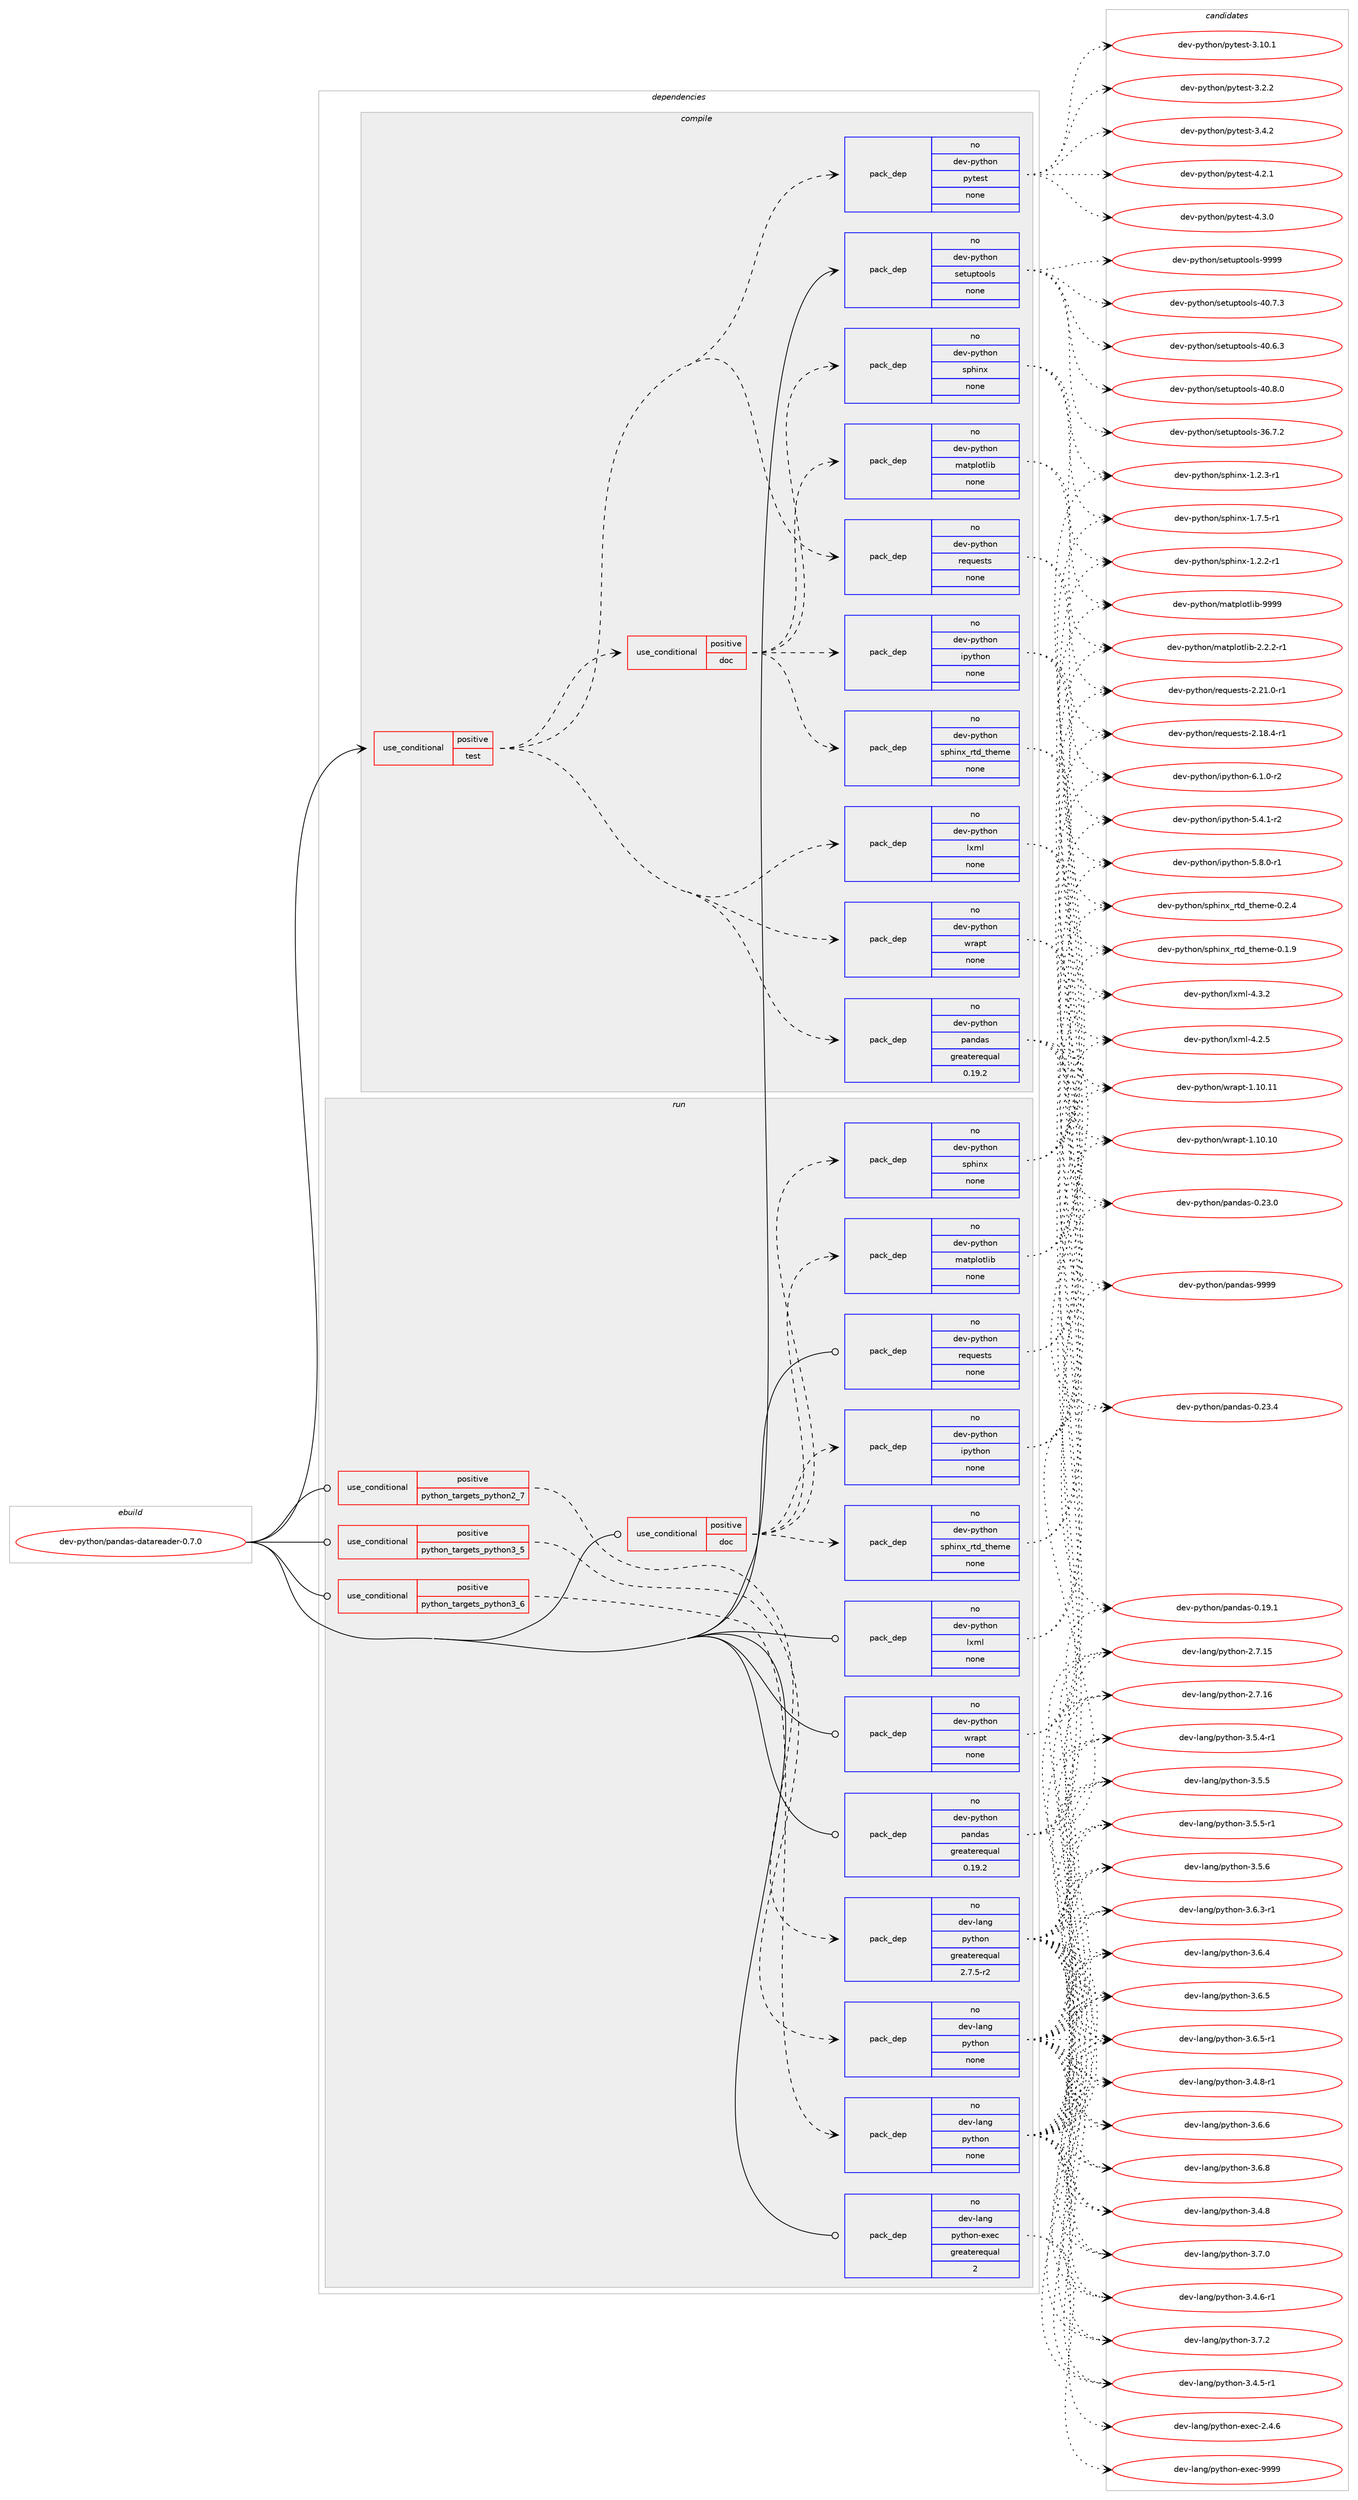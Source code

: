 digraph prolog {

# *************
# Graph options
# *************

newrank=true;
concentrate=true;
compound=true;
graph [rankdir=LR,fontname=Helvetica,fontsize=10,ranksep=1.5];#, ranksep=2.5, nodesep=0.2];
edge  [arrowhead=vee];
node  [fontname=Helvetica,fontsize=10];

# **********
# The ebuild
# **********

subgraph cluster_leftcol {
color=gray;
rank=same;
label=<<i>ebuild</i>>;
id [label="dev-python/pandas-datareader-0.7.0", color=red, width=4, href="../dev-python/pandas-datareader-0.7.0.svg"];
}

# ****************
# The dependencies
# ****************

subgraph cluster_midcol {
color=gray;
label=<<i>dependencies</i>>;
subgraph cluster_compile {
fillcolor="#eeeeee";
style=filled;
label=<<i>compile</i>>;
subgraph cond378967 {
dependency1424215 [label=<<TABLE BORDER="0" CELLBORDER="1" CELLSPACING="0" CELLPADDING="4"><TR><TD ROWSPAN="3" CELLPADDING="10">use_conditional</TD></TR><TR><TD>positive</TD></TR><TR><TD>test</TD></TR></TABLE>>, shape=none, color=red];
subgraph pack1021938 {
dependency1424216 [label=<<TABLE BORDER="0" CELLBORDER="1" CELLSPACING="0" CELLPADDING="4" WIDTH="220"><TR><TD ROWSPAN="6" CELLPADDING="30">pack_dep</TD></TR><TR><TD WIDTH="110">no</TD></TR><TR><TD>dev-python</TD></TR><TR><TD>lxml</TD></TR><TR><TD>none</TD></TR><TR><TD></TD></TR></TABLE>>, shape=none, color=blue];
}
dependency1424215:e -> dependency1424216:w [weight=20,style="dashed",arrowhead="vee"];
subgraph pack1021939 {
dependency1424217 [label=<<TABLE BORDER="0" CELLBORDER="1" CELLSPACING="0" CELLPADDING="4" WIDTH="220"><TR><TD ROWSPAN="6" CELLPADDING="30">pack_dep</TD></TR><TR><TD WIDTH="110">no</TD></TR><TR><TD>dev-python</TD></TR><TR><TD>pandas</TD></TR><TR><TD>greaterequal</TD></TR><TR><TD>0.19.2</TD></TR></TABLE>>, shape=none, color=blue];
}
dependency1424215:e -> dependency1424217:w [weight=20,style="dashed",arrowhead="vee"];
subgraph pack1021940 {
dependency1424218 [label=<<TABLE BORDER="0" CELLBORDER="1" CELLSPACING="0" CELLPADDING="4" WIDTH="220"><TR><TD ROWSPAN="6" CELLPADDING="30">pack_dep</TD></TR><TR><TD WIDTH="110">no</TD></TR><TR><TD>dev-python</TD></TR><TR><TD>requests</TD></TR><TR><TD>none</TD></TR><TR><TD></TD></TR></TABLE>>, shape=none, color=blue];
}
dependency1424215:e -> dependency1424218:w [weight=20,style="dashed",arrowhead="vee"];
subgraph pack1021941 {
dependency1424219 [label=<<TABLE BORDER="0" CELLBORDER="1" CELLSPACING="0" CELLPADDING="4" WIDTH="220"><TR><TD ROWSPAN="6" CELLPADDING="30">pack_dep</TD></TR><TR><TD WIDTH="110">no</TD></TR><TR><TD>dev-python</TD></TR><TR><TD>wrapt</TD></TR><TR><TD>none</TD></TR><TR><TD></TD></TR></TABLE>>, shape=none, color=blue];
}
dependency1424215:e -> dependency1424219:w [weight=20,style="dashed",arrowhead="vee"];
subgraph cond378968 {
dependency1424220 [label=<<TABLE BORDER="0" CELLBORDER="1" CELLSPACING="0" CELLPADDING="4"><TR><TD ROWSPAN="3" CELLPADDING="10">use_conditional</TD></TR><TR><TD>positive</TD></TR><TR><TD>doc</TD></TR></TABLE>>, shape=none, color=red];
subgraph pack1021942 {
dependency1424221 [label=<<TABLE BORDER="0" CELLBORDER="1" CELLSPACING="0" CELLPADDING="4" WIDTH="220"><TR><TD ROWSPAN="6" CELLPADDING="30">pack_dep</TD></TR><TR><TD WIDTH="110">no</TD></TR><TR><TD>dev-python</TD></TR><TR><TD>ipython</TD></TR><TR><TD>none</TD></TR><TR><TD></TD></TR></TABLE>>, shape=none, color=blue];
}
dependency1424220:e -> dependency1424221:w [weight=20,style="dashed",arrowhead="vee"];
subgraph pack1021943 {
dependency1424222 [label=<<TABLE BORDER="0" CELLBORDER="1" CELLSPACING="0" CELLPADDING="4" WIDTH="220"><TR><TD ROWSPAN="6" CELLPADDING="30">pack_dep</TD></TR><TR><TD WIDTH="110">no</TD></TR><TR><TD>dev-python</TD></TR><TR><TD>matplotlib</TD></TR><TR><TD>none</TD></TR><TR><TD></TD></TR></TABLE>>, shape=none, color=blue];
}
dependency1424220:e -> dependency1424222:w [weight=20,style="dashed",arrowhead="vee"];
subgraph pack1021944 {
dependency1424223 [label=<<TABLE BORDER="0" CELLBORDER="1" CELLSPACING="0" CELLPADDING="4" WIDTH="220"><TR><TD ROWSPAN="6" CELLPADDING="30">pack_dep</TD></TR><TR><TD WIDTH="110">no</TD></TR><TR><TD>dev-python</TD></TR><TR><TD>sphinx</TD></TR><TR><TD>none</TD></TR><TR><TD></TD></TR></TABLE>>, shape=none, color=blue];
}
dependency1424220:e -> dependency1424223:w [weight=20,style="dashed",arrowhead="vee"];
subgraph pack1021945 {
dependency1424224 [label=<<TABLE BORDER="0" CELLBORDER="1" CELLSPACING="0" CELLPADDING="4" WIDTH="220"><TR><TD ROWSPAN="6" CELLPADDING="30">pack_dep</TD></TR><TR><TD WIDTH="110">no</TD></TR><TR><TD>dev-python</TD></TR><TR><TD>sphinx_rtd_theme</TD></TR><TR><TD>none</TD></TR><TR><TD></TD></TR></TABLE>>, shape=none, color=blue];
}
dependency1424220:e -> dependency1424224:w [weight=20,style="dashed",arrowhead="vee"];
}
dependency1424215:e -> dependency1424220:w [weight=20,style="dashed",arrowhead="vee"];
subgraph pack1021946 {
dependency1424225 [label=<<TABLE BORDER="0" CELLBORDER="1" CELLSPACING="0" CELLPADDING="4" WIDTH="220"><TR><TD ROWSPAN="6" CELLPADDING="30">pack_dep</TD></TR><TR><TD WIDTH="110">no</TD></TR><TR><TD>dev-python</TD></TR><TR><TD>pytest</TD></TR><TR><TD>none</TD></TR><TR><TD></TD></TR></TABLE>>, shape=none, color=blue];
}
dependency1424215:e -> dependency1424225:w [weight=20,style="dashed",arrowhead="vee"];
}
id:e -> dependency1424215:w [weight=20,style="solid",arrowhead="vee"];
subgraph pack1021947 {
dependency1424226 [label=<<TABLE BORDER="0" CELLBORDER="1" CELLSPACING="0" CELLPADDING="4" WIDTH="220"><TR><TD ROWSPAN="6" CELLPADDING="30">pack_dep</TD></TR><TR><TD WIDTH="110">no</TD></TR><TR><TD>dev-python</TD></TR><TR><TD>setuptools</TD></TR><TR><TD>none</TD></TR><TR><TD></TD></TR></TABLE>>, shape=none, color=blue];
}
id:e -> dependency1424226:w [weight=20,style="solid",arrowhead="vee"];
}
subgraph cluster_compileandrun {
fillcolor="#eeeeee";
style=filled;
label=<<i>compile and run</i>>;
}
subgraph cluster_run {
fillcolor="#eeeeee";
style=filled;
label=<<i>run</i>>;
subgraph cond378969 {
dependency1424227 [label=<<TABLE BORDER="0" CELLBORDER="1" CELLSPACING="0" CELLPADDING="4"><TR><TD ROWSPAN="3" CELLPADDING="10">use_conditional</TD></TR><TR><TD>positive</TD></TR><TR><TD>doc</TD></TR></TABLE>>, shape=none, color=red];
subgraph pack1021948 {
dependency1424228 [label=<<TABLE BORDER="0" CELLBORDER="1" CELLSPACING="0" CELLPADDING="4" WIDTH="220"><TR><TD ROWSPAN="6" CELLPADDING="30">pack_dep</TD></TR><TR><TD WIDTH="110">no</TD></TR><TR><TD>dev-python</TD></TR><TR><TD>ipython</TD></TR><TR><TD>none</TD></TR><TR><TD></TD></TR></TABLE>>, shape=none, color=blue];
}
dependency1424227:e -> dependency1424228:w [weight=20,style="dashed",arrowhead="vee"];
subgraph pack1021949 {
dependency1424229 [label=<<TABLE BORDER="0" CELLBORDER="1" CELLSPACING="0" CELLPADDING="4" WIDTH="220"><TR><TD ROWSPAN="6" CELLPADDING="30">pack_dep</TD></TR><TR><TD WIDTH="110">no</TD></TR><TR><TD>dev-python</TD></TR><TR><TD>matplotlib</TD></TR><TR><TD>none</TD></TR><TR><TD></TD></TR></TABLE>>, shape=none, color=blue];
}
dependency1424227:e -> dependency1424229:w [weight=20,style="dashed",arrowhead="vee"];
subgraph pack1021950 {
dependency1424230 [label=<<TABLE BORDER="0" CELLBORDER="1" CELLSPACING="0" CELLPADDING="4" WIDTH="220"><TR><TD ROWSPAN="6" CELLPADDING="30">pack_dep</TD></TR><TR><TD WIDTH="110">no</TD></TR><TR><TD>dev-python</TD></TR><TR><TD>sphinx</TD></TR><TR><TD>none</TD></TR><TR><TD></TD></TR></TABLE>>, shape=none, color=blue];
}
dependency1424227:e -> dependency1424230:w [weight=20,style="dashed",arrowhead="vee"];
subgraph pack1021951 {
dependency1424231 [label=<<TABLE BORDER="0" CELLBORDER="1" CELLSPACING="0" CELLPADDING="4" WIDTH="220"><TR><TD ROWSPAN="6" CELLPADDING="30">pack_dep</TD></TR><TR><TD WIDTH="110">no</TD></TR><TR><TD>dev-python</TD></TR><TR><TD>sphinx_rtd_theme</TD></TR><TR><TD>none</TD></TR><TR><TD></TD></TR></TABLE>>, shape=none, color=blue];
}
dependency1424227:e -> dependency1424231:w [weight=20,style="dashed",arrowhead="vee"];
}
id:e -> dependency1424227:w [weight=20,style="solid",arrowhead="odot"];
subgraph cond378970 {
dependency1424232 [label=<<TABLE BORDER="0" CELLBORDER="1" CELLSPACING="0" CELLPADDING="4"><TR><TD ROWSPAN="3" CELLPADDING="10">use_conditional</TD></TR><TR><TD>positive</TD></TR><TR><TD>python_targets_python2_7</TD></TR></TABLE>>, shape=none, color=red];
subgraph pack1021952 {
dependency1424233 [label=<<TABLE BORDER="0" CELLBORDER="1" CELLSPACING="0" CELLPADDING="4" WIDTH="220"><TR><TD ROWSPAN="6" CELLPADDING="30">pack_dep</TD></TR><TR><TD WIDTH="110">no</TD></TR><TR><TD>dev-lang</TD></TR><TR><TD>python</TD></TR><TR><TD>greaterequal</TD></TR><TR><TD>2.7.5-r2</TD></TR></TABLE>>, shape=none, color=blue];
}
dependency1424232:e -> dependency1424233:w [weight=20,style="dashed",arrowhead="vee"];
}
id:e -> dependency1424232:w [weight=20,style="solid",arrowhead="odot"];
subgraph cond378971 {
dependency1424234 [label=<<TABLE BORDER="0" CELLBORDER="1" CELLSPACING="0" CELLPADDING="4"><TR><TD ROWSPAN="3" CELLPADDING="10">use_conditional</TD></TR><TR><TD>positive</TD></TR><TR><TD>python_targets_python3_5</TD></TR></TABLE>>, shape=none, color=red];
subgraph pack1021953 {
dependency1424235 [label=<<TABLE BORDER="0" CELLBORDER="1" CELLSPACING="0" CELLPADDING="4" WIDTH="220"><TR><TD ROWSPAN="6" CELLPADDING="30">pack_dep</TD></TR><TR><TD WIDTH="110">no</TD></TR><TR><TD>dev-lang</TD></TR><TR><TD>python</TD></TR><TR><TD>none</TD></TR><TR><TD></TD></TR></TABLE>>, shape=none, color=blue];
}
dependency1424234:e -> dependency1424235:w [weight=20,style="dashed",arrowhead="vee"];
}
id:e -> dependency1424234:w [weight=20,style="solid",arrowhead="odot"];
subgraph cond378972 {
dependency1424236 [label=<<TABLE BORDER="0" CELLBORDER="1" CELLSPACING="0" CELLPADDING="4"><TR><TD ROWSPAN="3" CELLPADDING="10">use_conditional</TD></TR><TR><TD>positive</TD></TR><TR><TD>python_targets_python3_6</TD></TR></TABLE>>, shape=none, color=red];
subgraph pack1021954 {
dependency1424237 [label=<<TABLE BORDER="0" CELLBORDER="1" CELLSPACING="0" CELLPADDING="4" WIDTH="220"><TR><TD ROWSPAN="6" CELLPADDING="30">pack_dep</TD></TR><TR><TD WIDTH="110">no</TD></TR><TR><TD>dev-lang</TD></TR><TR><TD>python</TD></TR><TR><TD>none</TD></TR><TR><TD></TD></TR></TABLE>>, shape=none, color=blue];
}
dependency1424236:e -> dependency1424237:w [weight=20,style="dashed",arrowhead="vee"];
}
id:e -> dependency1424236:w [weight=20,style="solid",arrowhead="odot"];
subgraph pack1021955 {
dependency1424238 [label=<<TABLE BORDER="0" CELLBORDER="1" CELLSPACING="0" CELLPADDING="4" WIDTH="220"><TR><TD ROWSPAN="6" CELLPADDING="30">pack_dep</TD></TR><TR><TD WIDTH="110">no</TD></TR><TR><TD>dev-lang</TD></TR><TR><TD>python-exec</TD></TR><TR><TD>greaterequal</TD></TR><TR><TD>2</TD></TR></TABLE>>, shape=none, color=blue];
}
id:e -> dependency1424238:w [weight=20,style="solid",arrowhead="odot"];
subgraph pack1021956 {
dependency1424239 [label=<<TABLE BORDER="0" CELLBORDER="1" CELLSPACING="0" CELLPADDING="4" WIDTH="220"><TR><TD ROWSPAN="6" CELLPADDING="30">pack_dep</TD></TR><TR><TD WIDTH="110">no</TD></TR><TR><TD>dev-python</TD></TR><TR><TD>lxml</TD></TR><TR><TD>none</TD></TR><TR><TD></TD></TR></TABLE>>, shape=none, color=blue];
}
id:e -> dependency1424239:w [weight=20,style="solid",arrowhead="odot"];
subgraph pack1021957 {
dependency1424240 [label=<<TABLE BORDER="0" CELLBORDER="1" CELLSPACING="0" CELLPADDING="4" WIDTH="220"><TR><TD ROWSPAN="6" CELLPADDING="30">pack_dep</TD></TR><TR><TD WIDTH="110">no</TD></TR><TR><TD>dev-python</TD></TR><TR><TD>pandas</TD></TR><TR><TD>greaterequal</TD></TR><TR><TD>0.19.2</TD></TR></TABLE>>, shape=none, color=blue];
}
id:e -> dependency1424240:w [weight=20,style="solid",arrowhead="odot"];
subgraph pack1021958 {
dependency1424241 [label=<<TABLE BORDER="0" CELLBORDER="1" CELLSPACING="0" CELLPADDING="4" WIDTH="220"><TR><TD ROWSPAN="6" CELLPADDING="30">pack_dep</TD></TR><TR><TD WIDTH="110">no</TD></TR><TR><TD>dev-python</TD></TR><TR><TD>requests</TD></TR><TR><TD>none</TD></TR><TR><TD></TD></TR></TABLE>>, shape=none, color=blue];
}
id:e -> dependency1424241:w [weight=20,style="solid",arrowhead="odot"];
subgraph pack1021959 {
dependency1424242 [label=<<TABLE BORDER="0" CELLBORDER="1" CELLSPACING="0" CELLPADDING="4" WIDTH="220"><TR><TD ROWSPAN="6" CELLPADDING="30">pack_dep</TD></TR><TR><TD WIDTH="110">no</TD></TR><TR><TD>dev-python</TD></TR><TR><TD>wrapt</TD></TR><TR><TD>none</TD></TR><TR><TD></TD></TR></TABLE>>, shape=none, color=blue];
}
id:e -> dependency1424242:w [weight=20,style="solid",arrowhead="odot"];
}
}

# **************
# The candidates
# **************

subgraph cluster_choices {
rank=same;
color=gray;
label=<<i>candidates</i>>;

subgraph choice1021938 {
color=black;
nodesep=1;
choice1001011184511212111610411111047108120109108455246504653 [label="dev-python/lxml-4.2.5", color=red, width=4,href="../dev-python/lxml-4.2.5.svg"];
choice1001011184511212111610411111047108120109108455246514650 [label="dev-python/lxml-4.3.2", color=red, width=4,href="../dev-python/lxml-4.3.2.svg"];
dependency1424216:e -> choice1001011184511212111610411111047108120109108455246504653:w [style=dotted,weight="100"];
dependency1424216:e -> choice1001011184511212111610411111047108120109108455246514650:w [style=dotted,weight="100"];
}
subgraph choice1021939 {
color=black;
nodesep=1;
choice1001011184511212111610411111047112971101009711545484649574649 [label="dev-python/pandas-0.19.1", color=red, width=4,href="../dev-python/pandas-0.19.1.svg"];
choice1001011184511212111610411111047112971101009711545484650514648 [label="dev-python/pandas-0.23.0", color=red, width=4,href="../dev-python/pandas-0.23.0.svg"];
choice1001011184511212111610411111047112971101009711545484650514652 [label="dev-python/pandas-0.23.4", color=red, width=4,href="../dev-python/pandas-0.23.4.svg"];
choice100101118451121211161041111104711297110100971154557575757 [label="dev-python/pandas-9999", color=red, width=4,href="../dev-python/pandas-9999.svg"];
dependency1424217:e -> choice1001011184511212111610411111047112971101009711545484649574649:w [style=dotted,weight="100"];
dependency1424217:e -> choice1001011184511212111610411111047112971101009711545484650514648:w [style=dotted,weight="100"];
dependency1424217:e -> choice1001011184511212111610411111047112971101009711545484650514652:w [style=dotted,weight="100"];
dependency1424217:e -> choice100101118451121211161041111104711297110100971154557575757:w [style=dotted,weight="100"];
}
subgraph choice1021940 {
color=black;
nodesep=1;
choice1001011184511212111610411111047114101113117101115116115455046495646524511449 [label="dev-python/requests-2.18.4-r1", color=red, width=4,href="../dev-python/requests-2.18.4-r1.svg"];
choice1001011184511212111610411111047114101113117101115116115455046504946484511449 [label="dev-python/requests-2.21.0-r1", color=red, width=4,href="../dev-python/requests-2.21.0-r1.svg"];
dependency1424218:e -> choice1001011184511212111610411111047114101113117101115116115455046495646524511449:w [style=dotted,weight="100"];
dependency1424218:e -> choice1001011184511212111610411111047114101113117101115116115455046504946484511449:w [style=dotted,weight="100"];
}
subgraph choice1021941 {
color=black;
nodesep=1;
choice1001011184511212111610411111047119114971121164549464948464948 [label="dev-python/wrapt-1.10.10", color=red, width=4,href="../dev-python/wrapt-1.10.10.svg"];
choice1001011184511212111610411111047119114971121164549464948464949 [label="dev-python/wrapt-1.10.11", color=red, width=4,href="../dev-python/wrapt-1.10.11.svg"];
dependency1424219:e -> choice1001011184511212111610411111047119114971121164549464948464948:w [style=dotted,weight="100"];
dependency1424219:e -> choice1001011184511212111610411111047119114971121164549464948464949:w [style=dotted,weight="100"];
}
subgraph choice1021942 {
color=black;
nodesep=1;
choice10010111845112121116104111110471051121211161041111104553465246494511450 [label="dev-python/ipython-5.4.1-r2", color=red, width=4,href="../dev-python/ipython-5.4.1-r2.svg"];
choice10010111845112121116104111110471051121211161041111104553465646484511449 [label="dev-python/ipython-5.8.0-r1", color=red, width=4,href="../dev-python/ipython-5.8.0-r1.svg"];
choice10010111845112121116104111110471051121211161041111104554464946484511450 [label="dev-python/ipython-6.1.0-r2", color=red, width=4,href="../dev-python/ipython-6.1.0-r2.svg"];
dependency1424221:e -> choice10010111845112121116104111110471051121211161041111104553465246494511450:w [style=dotted,weight="100"];
dependency1424221:e -> choice10010111845112121116104111110471051121211161041111104553465646484511449:w [style=dotted,weight="100"];
dependency1424221:e -> choice10010111845112121116104111110471051121211161041111104554464946484511450:w [style=dotted,weight="100"];
}
subgraph choice1021943 {
color=black;
nodesep=1;
choice100101118451121211161041111104710997116112108111116108105984550465046504511449 [label="dev-python/matplotlib-2.2.2-r1", color=red, width=4,href="../dev-python/matplotlib-2.2.2-r1.svg"];
choice100101118451121211161041111104710997116112108111116108105984557575757 [label="dev-python/matplotlib-9999", color=red, width=4,href="../dev-python/matplotlib-9999.svg"];
dependency1424222:e -> choice100101118451121211161041111104710997116112108111116108105984550465046504511449:w [style=dotted,weight="100"];
dependency1424222:e -> choice100101118451121211161041111104710997116112108111116108105984557575757:w [style=dotted,weight="100"];
}
subgraph choice1021944 {
color=black;
nodesep=1;
choice10010111845112121116104111110471151121041051101204549465046504511449 [label="dev-python/sphinx-1.2.2-r1", color=red, width=4,href="../dev-python/sphinx-1.2.2-r1.svg"];
choice10010111845112121116104111110471151121041051101204549465046514511449 [label="dev-python/sphinx-1.2.3-r1", color=red, width=4,href="../dev-python/sphinx-1.2.3-r1.svg"];
choice10010111845112121116104111110471151121041051101204549465546534511449 [label="dev-python/sphinx-1.7.5-r1", color=red, width=4,href="../dev-python/sphinx-1.7.5-r1.svg"];
dependency1424223:e -> choice10010111845112121116104111110471151121041051101204549465046504511449:w [style=dotted,weight="100"];
dependency1424223:e -> choice10010111845112121116104111110471151121041051101204549465046514511449:w [style=dotted,weight="100"];
dependency1424223:e -> choice10010111845112121116104111110471151121041051101204549465546534511449:w [style=dotted,weight="100"];
}
subgraph choice1021945 {
color=black;
nodesep=1;
choice10010111845112121116104111110471151121041051101209511411610095116104101109101454846494657 [label="dev-python/sphinx_rtd_theme-0.1.9", color=red, width=4,href="../dev-python/sphinx_rtd_theme-0.1.9.svg"];
choice10010111845112121116104111110471151121041051101209511411610095116104101109101454846504652 [label="dev-python/sphinx_rtd_theme-0.2.4", color=red, width=4,href="../dev-python/sphinx_rtd_theme-0.2.4.svg"];
dependency1424224:e -> choice10010111845112121116104111110471151121041051101209511411610095116104101109101454846494657:w [style=dotted,weight="100"];
dependency1424224:e -> choice10010111845112121116104111110471151121041051101209511411610095116104101109101454846504652:w [style=dotted,weight="100"];
}
subgraph choice1021946 {
color=black;
nodesep=1;
choice100101118451121211161041111104711212111610111511645514649484649 [label="dev-python/pytest-3.10.1", color=red, width=4,href="../dev-python/pytest-3.10.1.svg"];
choice1001011184511212111610411111047112121116101115116455146504650 [label="dev-python/pytest-3.2.2", color=red, width=4,href="../dev-python/pytest-3.2.2.svg"];
choice1001011184511212111610411111047112121116101115116455146524650 [label="dev-python/pytest-3.4.2", color=red, width=4,href="../dev-python/pytest-3.4.2.svg"];
choice1001011184511212111610411111047112121116101115116455246504649 [label="dev-python/pytest-4.2.1", color=red, width=4,href="../dev-python/pytest-4.2.1.svg"];
choice1001011184511212111610411111047112121116101115116455246514648 [label="dev-python/pytest-4.3.0", color=red, width=4,href="../dev-python/pytest-4.3.0.svg"];
dependency1424225:e -> choice100101118451121211161041111104711212111610111511645514649484649:w [style=dotted,weight="100"];
dependency1424225:e -> choice1001011184511212111610411111047112121116101115116455146504650:w [style=dotted,weight="100"];
dependency1424225:e -> choice1001011184511212111610411111047112121116101115116455146524650:w [style=dotted,weight="100"];
dependency1424225:e -> choice1001011184511212111610411111047112121116101115116455246504649:w [style=dotted,weight="100"];
dependency1424225:e -> choice1001011184511212111610411111047112121116101115116455246514648:w [style=dotted,weight="100"];
}
subgraph choice1021947 {
color=black;
nodesep=1;
choice100101118451121211161041111104711510111611711211611111110811545515446554650 [label="dev-python/setuptools-36.7.2", color=red, width=4,href="../dev-python/setuptools-36.7.2.svg"];
choice100101118451121211161041111104711510111611711211611111110811545524846544651 [label="dev-python/setuptools-40.6.3", color=red, width=4,href="../dev-python/setuptools-40.6.3.svg"];
choice100101118451121211161041111104711510111611711211611111110811545524846554651 [label="dev-python/setuptools-40.7.3", color=red, width=4,href="../dev-python/setuptools-40.7.3.svg"];
choice100101118451121211161041111104711510111611711211611111110811545524846564648 [label="dev-python/setuptools-40.8.0", color=red, width=4,href="../dev-python/setuptools-40.8.0.svg"];
choice10010111845112121116104111110471151011161171121161111111081154557575757 [label="dev-python/setuptools-9999", color=red, width=4,href="../dev-python/setuptools-9999.svg"];
dependency1424226:e -> choice100101118451121211161041111104711510111611711211611111110811545515446554650:w [style=dotted,weight="100"];
dependency1424226:e -> choice100101118451121211161041111104711510111611711211611111110811545524846544651:w [style=dotted,weight="100"];
dependency1424226:e -> choice100101118451121211161041111104711510111611711211611111110811545524846554651:w [style=dotted,weight="100"];
dependency1424226:e -> choice100101118451121211161041111104711510111611711211611111110811545524846564648:w [style=dotted,weight="100"];
dependency1424226:e -> choice10010111845112121116104111110471151011161171121161111111081154557575757:w [style=dotted,weight="100"];
}
subgraph choice1021948 {
color=black;
nodesep=1;
choice10010111845112121116104111110471051121211161041111104553465246494511450 [label="dev-python/ipython-5.4.1-r2", color=red, width=4,href="../dev-python/ipython-5.4.1-r2.svg"];
choice10010111845112121116104111110471051121211161041111104553465646484511449 [label="dev-python/ipython-5.8.0-r1", color=red, width=4,href="../dev-python/ipython-5.8.0-r1.svg"];
choice10010111845112121116104111110471051121211161041111104554464946484511450 [label="dev-python/ipython-6.1.0-r2", color=red, width=4,href="../dev-python/ipython-6.1.0-r2.svg"];
dependency1424228:e -> choice10010111845112121116104111110471051121211161041111104553465246494511450:w [style=dotted,weight="100"];
dependency1424228:e -> choice10010111845112121116104111110471051121211161041111104553465646484511449:w [style=dotted,weight="100"];
dependency1424228:e -> choice10010111845112121116104111110471051121211161041111104554464946484511450:w [style=dotted,weight="100"];
}
subgraph choice1021949 {
color=black;
nodesep=1;
choice100101118451121211161041111104710997116112108111116108105984550465046504511449 [label="dev-python/matplotlib-2.2.2-r1", color=red, width=4,href="../dev-python/matplotlib-2.2.2-r1.svg"];
choice100101118451121211161041111104710997116112108111116108105984557575757 [label="dev-python/matplotlib-9999", color=red, width=4,href="../dev-python/matplotlib-9999.svg"];
dependency1424229:e -> choice100101118451121211161041111104710997116112108111116108105984550465046504511449:w [style=dotted,weight="100"];
dependency1424229:e -> choice100101118451121211161041111104710997116112108111116108105984557575757:w [style=dotted,weight="100"];
}
subgraph choice1021950 {
color=black;
nodesep=1;
choice10010111845112121116104111110471151121041051101204549465046504511449 [label="dev-python/sphinx-1.2.2-r1", color=red, width=4,href="../dev-python/sphinx-1.2.2-r1.svg"];
choice10010111845112121116104111110471151121041051101204549465046514511449 [label="dev-python/sphinx-1.2.3-r1", color=red, width=4,href="../dev-python/sphinx-1.2.3-r1.svg"];
choice10010111845112121116104111110471151121041051101204549465546534511449 [label="dev-python/sphinx-1.7.5-r1", color=red, width=4,href="../dev-python/sphinx-1.7.5-r1.svg"];
dependency1424230:e -> choice10010111845112121116104111110471151121041051101204549465046504511449:w [style=dotted,weight="100"];
dependency1424230:e -> choice10010111845112121116104111110471151121041051101204549465046514511449:w [style=dotted,weight="100"];
dependency1424230:e -> choice10010111845112121116104111110471151121041051101204549465546534511449:w [style=dotted,weight="100"];
}
subgraph choice1021951 {
color=black;
nodesep=1;
choice10010111845112121116104111110471151121041051101209511411610095116104101109101454846494657 [label="dev-python/sphinx_rtd_theme-0.1.9", color=red, width=4,href="../dev-python/sphinx_rtd_theme-0.1.9.svg"];
choice10010111845112121116104111110471151121041051101209511411610095116104101109101454846504652 [label="dev-python/sphinx_rtd_theme-0.2.4", color=red, width=4,href="../dev-python/sphinx_rtd_theme-0.2.4.svg"];
dependency1424231:e -> choice10010111845112121116104111110471151121041051101209511411610095116104101109101454846494657:w [style=dotted,weight="100"];
dependency1424231:e -> choice10010111845112121116104111110471151121041051101209511411610095116104101109101454846504652:w [style=dotted,weight="100"];
}
subgraph choice1021952 {
color=black;
nodesep=1;
choice10010111845108971101034711212111610411111045504655464953 [label="dev-lang/python-2.7.15", color=red, width=4,href="../dev-lang/python-2.7.15.svg"];
choice10010111845108971101034711212111610411111045504655464954 [label="dev-lang/python-2.7.16", color=red, width=4,href="../dev-lang/python-2.7.16.svg"];
choice1001011184510897110103471121211161041111104551465246534511449 [label="dev-lang/python-3.4.5-r1", color=red, width=4,href="../dev-lang/python-3.4.5-r1.svg"];
choice1001011184510897110103471121211161041111104551465246544511449 [label="dev-lang/python-3.4.6-r1", color=red, width=4,href="../dev-lang/python-3.4.6-r1.svg"];
choice100101118451089711010347112121116104111110455146524656 [label="dev-lang/python-3.4.8", color=red, width=4,href="../dev-lang/python-3.4.8.svg"];
choice1001011184510897110103471121211161041111104551465246564511449 [label="dev-lang/python-3.4.8-r1", color=red, width=4,href="../dev-lang/python-3.4.8-r1.svg"];
choice1001011184510897110103471121211161041111104551465346524511449 [label="dev-lang/python-3.5.4-r1", color=red, width=4,href="../dev-lang/python-3.5.4-r1.svg"];
choice100101118451089711010347112121116104111110455146534653 [label="dev-lang/python-3.5.5", color=red, width=4,href="../dev-lang/python-3.5.5.svg"];
choice1001011184510897110103471121211161041111104551465346534511449 [label="dev-lang/python-3.5.5-r1", color=red, width=4,href="../dev-lang/python-3.5.5-r1.svg"];
choice100101118451089711010347112121116104111110455146534654 [label="dev-lang/python-3.5.6", color=red, width=4,href="../dev-lang/python-3.5.6.svg"];
choice1001011184510897110103471121211161041111104551465446514511449 [label="dev-lang/python-3.6.3-r1", color=red, width=4,href="../dev-lang/python-3.6.3-r1.svg"];
choice100101118451089711010347112121116104111110455146544652 [label="dev-lang/python-3.6.4", color=red, width=4,href="../dev-lang/python-3.6.4.svg"];
choice100101118451089711010347112121116104111110455146544653 [label="dev-lang/python-3.6.5", color=red, width=4,href="../dev-lang/python-3.6.5.svg"];
choice1001011184510897110103471121211161041111104551465446534511449 [label="dev-lang/python-3.6.5-r1", color=red, width=4,href="../dev-lang/python-3.6.5-r1.svg"];
choice100101118451089711010347112121116104111110455146544654 [label="dev-lang/python-3.6.6", color=red, width=4,href="../dev-lang/python-3.6.6.svg"];
choice100101118451089711010347112121116104111110455146544656 [label="dev-lang/python-3.6.8", color=red, width=4,href="../dev-lang/python-3.6.8.svg"];
choice100101118451089711010347112121116104111110455146554648 [label="dev-lang/python-3.7.0", color=red, width=4,href="../dev-lang/python-3.7.0.svg"];
choice100101118451089711010347112121116104111110455146554650 [label="dev-lang/python-3.7.2", color=red, width=4,href="../dev-lang/python-3.7.2.svg"];
dependency1424233:e -> choice10010111845108971101034711212111610411111045504655464953:w [style=dotted,weight="100"];
dependency1424233:e -> choice10010111845108971101034711212111610411111045504655464954:w [style=dotted,weight="100"];
dependency1424233:e -> choice1001011184510897110103471121211161041111104551465246534511449:w [style=dotted,weight="100"];
dependency1424233:e -> choice1001011184510897110103471121211161041111104551465246544511449:w [style=dotted,weight="100"];
dependency1424233:e -> choice100101118451089711010347112121116104111110455146524656:w [style=dotted,weight="100"];
dependency1424233:e -> choice1001011184510897110103471121211161041111104551465246564511449:w [style=dotted,weight="100"];
dependency1424233:e -> choice1001011184510897110103471121211161041111104551465346524511449:w [style=dotted,weight="100"];
dependency1424233:e -> choice100101118451089711010347112121116104111110455146534653:w [style=dotted,weight="100"];
dependency1424233:e -> choice1001011184510897110103471121211161041111104551465346534511449:w [style=dotted,weight="100"];
dependency1424233:e -> choice100101118451089711010347112121116104111110455146534654:w [style=dotted,weight="100"];
dependency1424233:e -> choice1001011184510897110103471121211161041111104551465446514511449:w [style=dotted,weight="100"];
dependency1424233:e -> choice100101118451089711010347112121116104111110455146544652:w [style=dotted,weight="100"];
dependency1424233:e -> choice100101118451089711010347112121116104111110455146544653:w [style=dotted,weight="100"];
dependency1424233:e -> choice1001011184510897110103471121211161041111104551465446534511449:w [style=dotted,weight="100"];
dependency1424233:e -> choice100101118451089711010347112121116104111110455146544654:w [style=dotted,weight="100"];
dependency1424233:e -> choice100101118451089711010347112121116104111110455146544656:w [style=dotted,weight="100"];
dependency1424233:e -> choice100101118451089711010347112121116104111110455146554648:w [style=dotted,weight="100"];
dependency1424233:e -> choice100101118451089711010347112121116104111110455146554650:w [style=dotted,weight="100"];
}
subgraph choice1021953 {
color=black;
nodesep=1;
choice10010111845108971101034711212111610411111045504655464953 [label="dev-lang/python-2.7.15", color=red, width=4,href="../dev-lang/python-2.7.15.svg"];
choice10010111845108971101034711212111610411111045504655464954 [label="dev-lang/python-2.7.16", color=red, width=4,href="../dev-lang/python-2.7.16.svg"];
choice1001011184510897110103471121211161041111104551465246534511449 [label="dev-lang/python-3.4.5-r1", color=red, width=4,href="../dev-lang/python-3.4.5-r1.svg"];
choice1001011184510897110103471121211161041111104551465246544511449 [label="dev-lang/python-3.4.6-r1", color=red, width=4,href="../dev-lang/python-3.4.6-r1.svg"];
choice100101118451089711010347112121116104111110455146524656 [label="dev-lang/python-3.4.8", color=red, width=4,href="../dev-lang/python-3.4.8.svg"];
choice1001011184510897110103471121211161041111104551465246564511449 [label="dev-lang/python-3.4.8-r1", color=red, width=4,href="../dev-lang/python-3.4.8-r1.svg"];
choice1001011184510897110103471121211161041111104551465346524511449 [label="dev-lang/python-3.5.4-r1", color=red, width=4,href="../dev-lang/python-3.5.4-r1.svg"];
choice100101118451089711010347112121116104111110455146534653 [label="dev-lang/python-3.5.5", color=red, width=4,href="../dev-lang/python-3.5.5.svg"];
choice1001011184510897110103471121211161041111104551465346534511449 [label="dev-lang/python-3.5.5-r1", color=red, width=4,href="../dev-lang/python-3.5.5-r1.svg"];
choice100101118451089711010347112121116104111110455146534654 [label="dev-lang/python-3.5.6", color=red, width=4,href="../dev-lang/python-3.5.6.svg"];
choice1001011184510897110103471121211161041111104551465446514511449 [label="dev-lang/python-3.6.3-r1", color=red, width=4,href="../dev-lang/python-3.6.3-r1.svg"];
choice100101118451089711010347112121116104111110455146544652 [label="dev-lang/python-3.6.4", color=red, width=4,href="../dev-lang/python-3.6.4.svg"];
choice100101118451089711010347112121116104111110455146544653 [label="dev-lang/python-3.6.5", color=red, width=4,href="../dev-lang/python-3.6.5.svg"];
choice1001011184510897110103471121211161041111104551465446534511449 [label="dev-lang/python-3.6.5-r1", color=red, width=4,href="../dev-lang/python-3.6.5-r1.svg"];
choice100101118451089711010347112121116104111110455146544654 [label="dev-lang/python-3.6.6", color=red, width=4,href="../dev-lang/python-3.6.6.svg"];
choice100101118451089711010347112121116104111110455146544656 [label="dev-lang/python-3.6.8", color=red, width=4,href="../dev-lang/python-3.6.8.svg"];
choice100101118451089711010347112121116104111110455146554648 [label="dev-lang/python-3.7.0", color=red, width=4,href="../dev-lang/python-3.7.0.svg"];
choice100101118451089711010347112121116104111110455146554650 [label="dev-lang/python-3.7.2", color=red, width=4,href="../dev-lang/python-3.7.2.svg"];
dependency1424235:e -> choice10010111845108971101034711212111610411111045504655464953:w [style=dotted,weight="100"];
dependency1424235:e -> choice10010111845108971101034711212111610411111045504655464954:w [style=dotted,weight="100"];
dependency1424235:e -> choice1001011184510897110103471121211161041111104551465246534511449:w [style=dotted,weight="100"];
dependency1424235:e -> choice1001011184510897110103471121211161041111104551465246544511449:w [style=dotted,weight="100"];
dependency1424235:e -> choice100101118451089711010347112121116104111110455146524656:w [style=dotted,weight="100"];
dependency1424235:e -> choice1001011184510897110103471121211161041111104551465246564511449:w [style=dotted,weight="100"];
dependency1424235:e -> choice1001011184510897110103471121211161041111104551465346524511449:w [style=dotted,weight="100"];
dependency1424235:e -> choice100101118451089711010347112121116104111110455146534653:w [style=dotted,weight="100"];
dependency1424235:e -> choice1001011184510897110103471121211161041111104551465346534511449:w [style=dotted,weight="100"];
dependency1424235:e -> choice100101118451089711010347112121116104111110455146534654:w [style=dotted,weight="100"];
dependency1424235:e -> choice1001011184510897110103471121211161041111104551465446514511449:w [style=dotted,weight="100"];
dependency1424235:e -> choice100101118451089711010347112121116104111110455146544652:w [style=dotted,weight="100"];
dependency1424235:e -> choice100101118451089711010347112121116104111110455146544653:w [style=dotted,weight="100"];
dependency1424235:e -> choice1001011184510897110103471121211161041111104551465446534511449:w [style=dotted,weight="100"];
dependency1424235:e -> choice100101118451089711010347112121116104111110455146544654:w [style=dotted,weight="100"];
dependency1424235:e -> choice100101118451089711010347112121116104111110455146544656:w [style=dotted,weight="100"];
dependency1424235:e -> choice100101118451089711010347112121116104111110455146554648:w [style=dotted,weight="100"];
dependency1424235:e -> choice100101118451089711010347112121116104111110455146554650:w [style=dotted,weight="100"];
}
subgraph choice1021954 {
color=black;
nodesep=1;
choice10010111845108971101034711212111610411111045504655464953 [label="dev-lang/python-2.7.15", color=red, width=4,href="../dev-lang/python-2.7.15.svg"];
choice10010111845108971101034711212111610411111045504655464954 [label="dev-lang/python-2.7.16", color=red, width=4,href="../dev-lang/python-2.7.16.svg"];
choice1001011184510897110103471121211161041111104551465246534511449 [label="dev-lang/python-3.4.5-r1", color=red, width=4,href="../dev-lang/python-3.4.5-r1.svg"];
choice1001011184510897110103471121211161041111104551465246544511449 [label="dev-lang/python-3.4.6-r1", color=red, width=4,href="../dev-lang/python-3.4.6-r1.svg"];
choice100101118451089711010347112121116104111110455146524656 [label="dev-lang/python-3.4.8", color=red, width=4,href="../dev-lang/python-3.4.8.svg"];
choice1001011184510897110103471121211161041111104551465246564511449 [label="dev-lang/python-3.4.8-r1", color=red, width=4,href="../dev-lang/python-3.4.8-r1.svg"];
choice1001011184510897110103471121211161041111104551465346524511449 [label="dev-lang/python-3.5.4-r1", color=red, width=4,href="../dev-lang/python-3.5.4-r1.svg"];
choice100101118451089711010347112121116104111110455146534653 [label="dev-lang/python-3.5.5", color=red, width=4,href="../dev-lang/python-3.5.5.svg"];
choice1001011184510897110103471121211161041111104551465346534511449 [label="dev-lang/python-3.5.5-r1", color=red, width=4,href="../dev-lang/python-3.5.5-r1.svg"];
choice100101118451089711010347112121116104111110455146534654 [label="dev-lang/python-3.5.6", color=red, width=4,href="../dev-lang/python-3.5.6.svg"];
choice1001011184510897110103471121211161041111104551465446514511449 [label="dev-lang/python-3.6.3-r1", color=red, width=4,href="../dev-lang/python-3.6.3-r1.svg"];
choice100101118451089711010347112121116104111110455146544652 [label="dev-lang/python-3.6.4", color=red, width=4,href="../dev-lang/python-3.6.4.svg"];
choice100101118451089711010347112121116104111110455146544653 [label="dev-lang/python-3.6.5", color=red, width=4,href="../dev-lang/python-3.6.5.svg"];
choice1001011184510897110103471121211161041111104551465446534511449 [label="dev-lang/python-3.6.5-r1", color=red, width=4,href="../dev-lang/python-3.6.5-r1.svg"];
choice100101118451089711010347112121116104111110455146544654 [label="dev-lang/python-3.6.6", color=red, width=4,href="../dev-lang/python-3.6.6.svg"];
choice100101118451089711010347112121116104111110455146544656 [label="dev-lang/python-3.6.8", color=red, width=4,href="../dev-lang/python-3.6.8.svg"];
choice100101118451089711010347112121116104111110455146554648 [label="dev-lang/python-3.7.0", color=red, width=4,href="../dev-lang/python-3.7.0.svg"];
choice100101118451089711010347112121116104111110455146554650 [label="dev-lang/python-3.7.2", color=red, width=4,href="../dev-lang/python-3.7.2.svg"];
dependency1424237:e -> choice10010111845108971101034711212111610411111045504655464953:w [style=dotted,weight="100"];
dependency1424237:e -> choice10010111845108971101034711212111610411111045504655464954:w [style=dotted,weight="100"];
dependency1424237:e -> choice1001011184510897110103471121211161041111104551465246534511449:w [style=dotted,weight="100"];
dependency1424237:e -> choice1001011184510897110103471121211161041111104551465246544511449:w [style=dotted,weight="100"];
dependency1424237:e -> choice100101118451089711010347112121116104111110455146524656:w [style=dotted,weight="100"];
dependency1424237:e -> choice1001011184510897110103471121211161041111104551465246564511449:w [style=dotted,weight="100"];
dependency1424237:e -> choice1001011184510897110103471121211161041111104551465346524511449:w [style=dotted,weight="100"];
dependency1424237:e -> choice100101118451089711010347112121116104111110455146534653:w [style=dotted,weight="100"];
dependency1424237:e -> choice1001011184510897110103471121211161041111104551465346534511449:w [style=dotted,weight="100"];
dependency1424237:e -> choice100101118451089711010347112121116104111110455146534654:w [style=dotted,weight="100"];
dependency1424237:e -> choice1001011184510897110103471121211161041111104551465446514511449:w [style=dotted,weight="100"];
dependency1424237:e -> choice100101118451089711010347112121116104111110455146544652:w [style=dotted,weight="100"];
dependency1424237:e -> choice100101118451089711010347112121116104111110455146544653:w [style=dotted,weight="100"];
dependency1424237:e -> choice1001011184510897110103471121211161041111104551465446534511449:w [style=dotted,weight="100"];
dependency1424237:e -> choice100101118451089711010347112121116104111110455146544654:w [style=dotted,weight="100"];
dependency1424237:e -> choice100101118451089711010347112121116104111110455146544656:w [style=dotted,weight="100"];
dependency1424237:e -> choice100101118451089711010347112121116104111110455146554648:w [style=dotted,weight="100"];
dependency1424237:e -> choice100101118451089711010347112121116104111110455146554650:w [style=dotted,weight="100"];
}
subgraph choice1021955 {
color=black;
nodesep=1;
choice1001011184510897110103471121211161041111104510112010199455046524654 [label="dev-lang/python-exec-2.4.6", color=red, width=4,href="../dev-lang/python-exec-2.4.6.svg"];
choice10010111845108971101034711212111610411111045101120101994557575757 [label="dev-lang/python-exec-9999", color=red, width=4,href="../dev-lang/python-exec-9999.svg"];
dependency1424238:e -> choice1001011184510897110103471121211161041111104510112010199455046524654:w [style=dotted,weight="100"];
dependency1424238:e -> choice10010111845108971101034711212111610411111045101120101994557575757:w [style=dotted,weight="100"];
}
subgraph choice1021956 {
color=black;
nodesep=1;
choice1001011184511212111610411111047108120109108455246504653 [label="dev-python/lxml-4.2.5", color=red, width=4,href="../dev-python/lxml-4.2.5.svg"];
choice1001011184511212111610411111047108120109108455246514650 [label="dev-python/lxml-4.3.2", color=red, width=4,href="../dev-python/lxml-4.3.2.svg"];
dependency1424239:e -> choice1001011184511212111610411111047108120109108455246504653:w [style=dotted,weight="100"];
dependency1424239:e -> choice1001011184511212111610411111047108120109108455246514650:w [style=dotted,weight="100"];
}
subgraph choice1021957 {
color=black;
nodesep=1;
choice1001011184511212111610411111047112971101009711545484649574649 [label="dev-python/pandas-0.19.1", color=red, width=4,href="../dev-python/pandas-0.19.1.svg"];
choice1001011184511212111610411111047112971101009711545484650514648 [label="dev-python/pandas-0.23.0", color=red, width=4,href="../dev-python/pandas-0.23.0.svg"];
choice1001011184511212111610411111047112971101009711545484650514652 [label="dev-python/pandas-0.23.4", color=red, width=4,href="../dev-python/pandas-0.23.4.svg"];
choice100101118451121211161041111104711297110100971154557575757 [label="dev-python/pandas-9999", color=red, width=4,href="../dev-python/pandas-9999.svg"];
dependency1424240:e -> choice1001011184511212111610411111047112971101009711545484649574649:w [style=dotted,weight="100"];
dependency1424240:e -> choice1001011184511212111610411111047112971101009711545484650514648:w [style=dotted,weight="100"];
dependency1424240:e -> choice1001011184511212111610411111047112971101009711545484650514652:w [style=dotted,weight="100"];
dependency1424240:e -> choice100101118451121211161041111104711297110100971154557575757:w [style=dotted,weight="100"];
}
subgraph choice1021958 {
color=black;
nodesep=1;
choice1001011184511212111610411111047114101113117101115116115455046495646524511449 [label="dev-python/requests-2.18.4-r1", color=red, width=4,href="../dev-python/requests-2.18.4-r1.svg"];
choice1001011184511212111610411111047114101113117101115116115455046504946484511449 [label="dev-python/requests-2.21.0-r1", color=red, width=4,href="../dev-python/requests-2.21.0-r1.svg"];
dependency1424241:e -> choice1001011184511212111610411111047114101113117101115116115455046495646524511449:w [style=dotted,weight="100"];
dependency1424241:e -> choice1001011184511212111610411111047114101113117101115116115455046504946484511449:w [style=dotted,weight="100"];
}
subgraph choice1021959 {
color=black;
nodesep=1;
choice1001011184511212111610411111047119114971121164549464948464948 [label="dev-python/wrapt-1.10.10", color=red, width=4,href="../dev-python/wrapt-1.10.10.svg"];
choice1001011184511212111610411111047119114971121164549464948464949 [label="dev-python/wrapt-1.10.11", color=red, width=4,href="../dev-python/wrapt-1.10.11.svg"];
dependency1424242:e -> choice1001011184511212111610411111047119114971121164549464948464948:w [style=dotted,weight="100"];
dependency1424242:e -> choice1001011184511212111610411111047119114971121164549464948464949:w [style=dotted,weight="100"];
}
}

}
